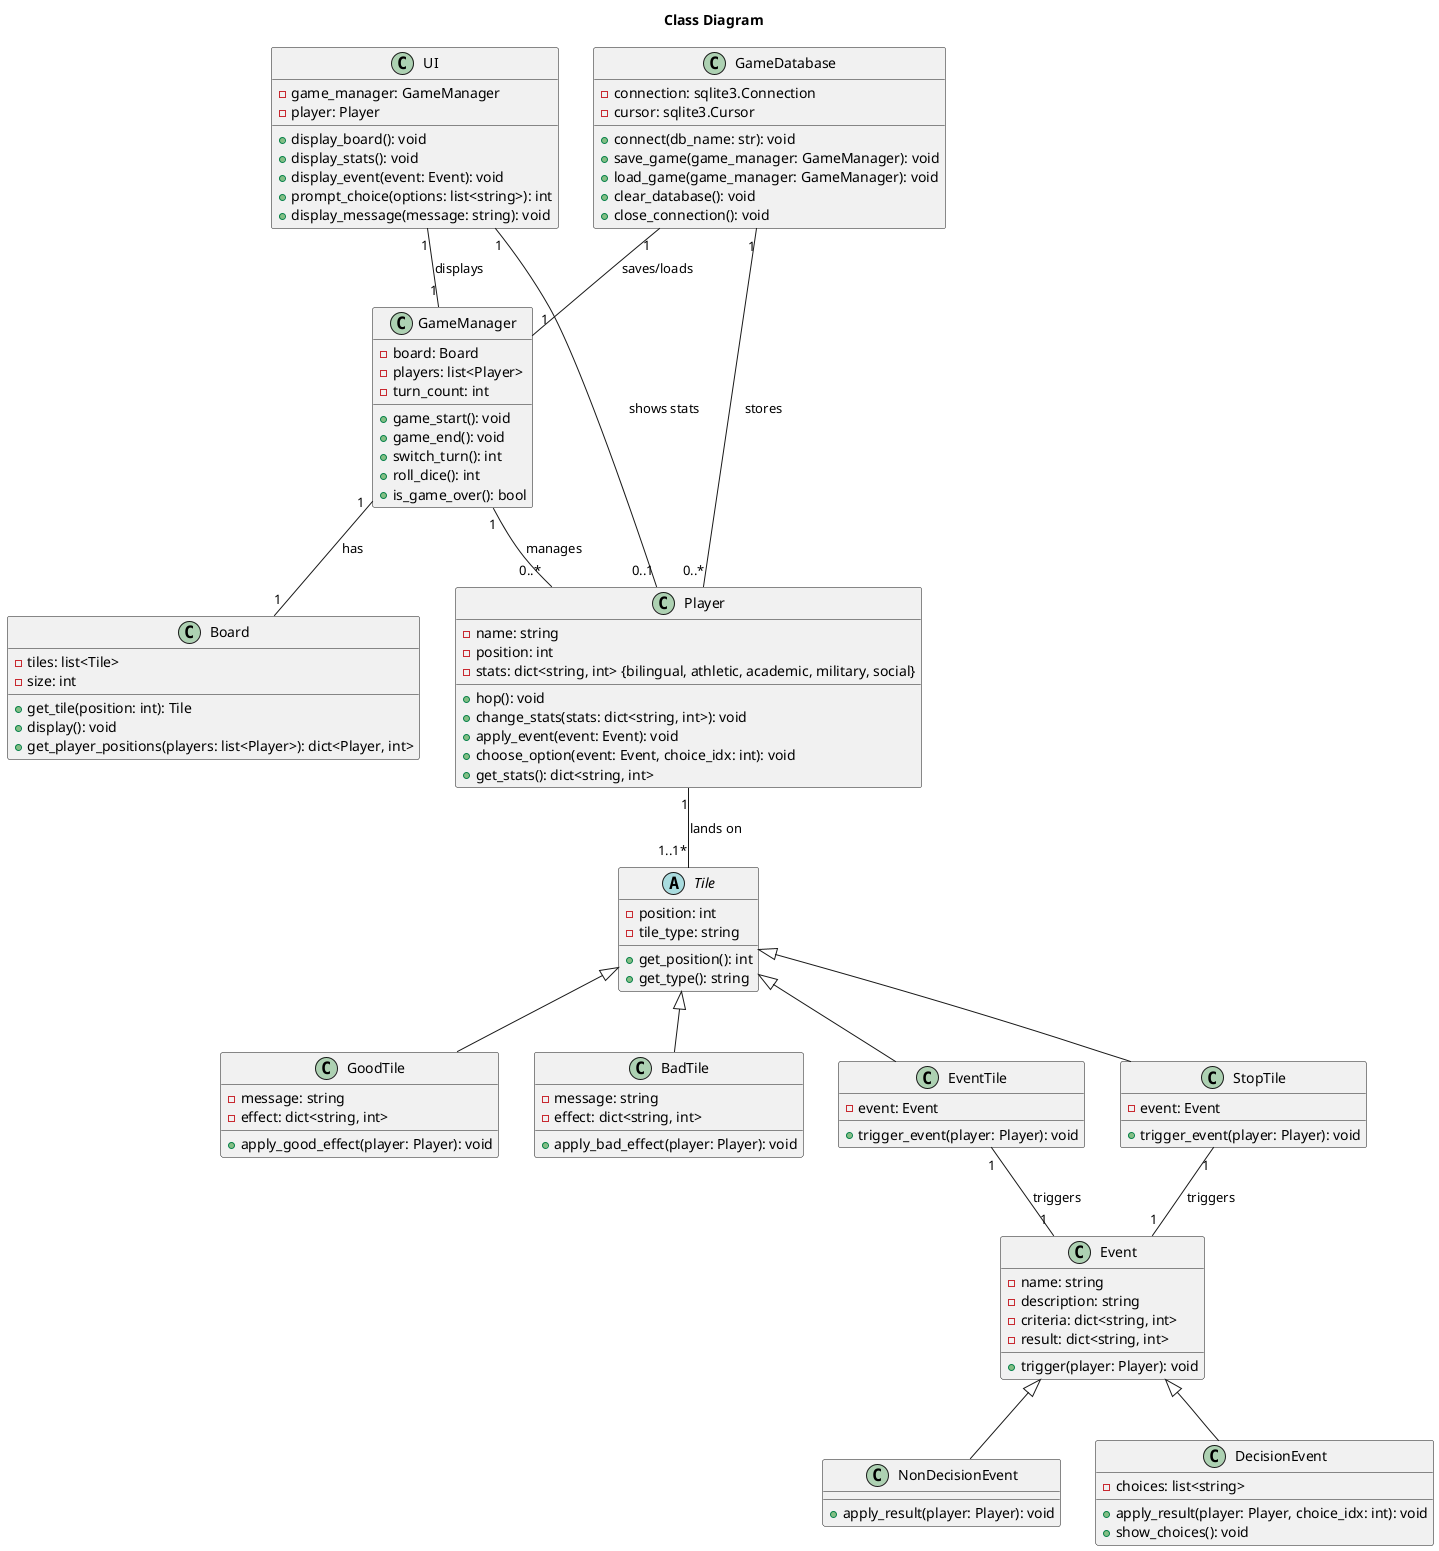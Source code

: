 @startuml class_diagram
title "Class Diagram"
' skinparam shadowing false
' skinparam classAttributeIconSize 0

class GameDatabase {
    
    - connection: sqlite3.Connection
    - cursor: sqlite3.Cursor

    + connect(db_name: str): void
    + save_game(game_manager: GameManager): void
    + load_game(game_manager: GameManager): void
    + clear_database(): void
    + close_connection(): void

}

class Board {

    - tiles: list<Tile>
    - size: int

    + get_tile(position: int): Tile
    + display(): void
    + get_player_positions(players: list<Player>): dict<Player, int>
}

abstract class Tile {

    - position: int
    - tile_type: string

    + get_position(): int
    + get_type(): string
}

class GoodTile {
    - message: string
    - effect: dict<string, int>

    + apply_good_effect(player: Player): void
}

class BadTile {
    - message: string
    - effect: dict<string, int>

    + apply_bad_effect(player: Player): void
}

class EventTile {
    - event: Event

    + trigger_event(player: Player): void
}

class StopTile {
    - event: Event

    + trigger_event(player: Player): void
}

class Player {

    - name: string
    - position: int
    - stats: dict<string, int> {bilingual, athletic, academic, military, social}

    + hop(): void
    + change_stats(stats: dict<string, int>): void
    + apply_event(event: Event): void
    + choose_option(event: Event, choice_idx: int): void
    + get_stats(): dict<string, int>

}

class Event {

    - name: string
    - description: string
    - criteria: dict<string, int>
    - result: dict<string, int>

    + trigger(player: Player): void
}

class NonDecisionEvent {

    + apply_result(player: Player): void
}

class DecisionEvent {
    - choices: list<string>

    + apply_result(player: Player, choice_idx: int): void
    + show_choices(): void
}


class GameManager {

    - board: Board
    - players: list<Player>
    - turn_count: int

    + game_start(): void
    + game_end(): void
    + switch_turn(): int
    + roll_dice(): int
    + is_game_over(): bool
}

class UI {

    - game_manager: GameManager
    - player: Player

    + display_board(): void
    + display_stats(): void
    + display_event(event: Event): void
    + prompt_choice(options: list<string>): int
    + display_message(message: string): void
}


' Relationships

Player "1" -- "1..1*" Tile : "lands on"
GameDatabase "1" -- "0..*" Player : "stores"
GameDatabase "1" -- "1" GameManager : "saves/loads"
GameManager "1" -- "0..*" Player : "manages"
GameManager "1" -- "1" Board : "has"
UI "1" -- "1" GameManager : "displays"
UI "1" -- "0..1" Player : "shows stats"
EventTile "1" -- "1" Event : "triggers"
StopTile "1" -- "1" Event : "triggers"
Tile <|-- GoodTile
Tile <|-- BadTile
Tile <|-- EventTile
Tile <|-- StopTile
Event <|-- NonDecisionEvent
Event <|-- DecisionEvent


@enduml